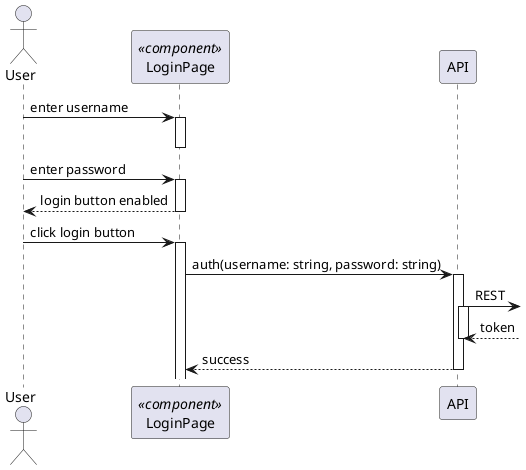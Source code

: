 @startuml Desktop Client - Authentication
autoactivate on

actor User as u
participant LoginPage as lp << component >>
participant API as api

u -> lp: enter username
deactivate
u -> lp: enter password
return login button enabled

u -> lp: click login button
lp -> api: auth(username: string, password: string)
api ->]: REST
return token
return success

@enduml